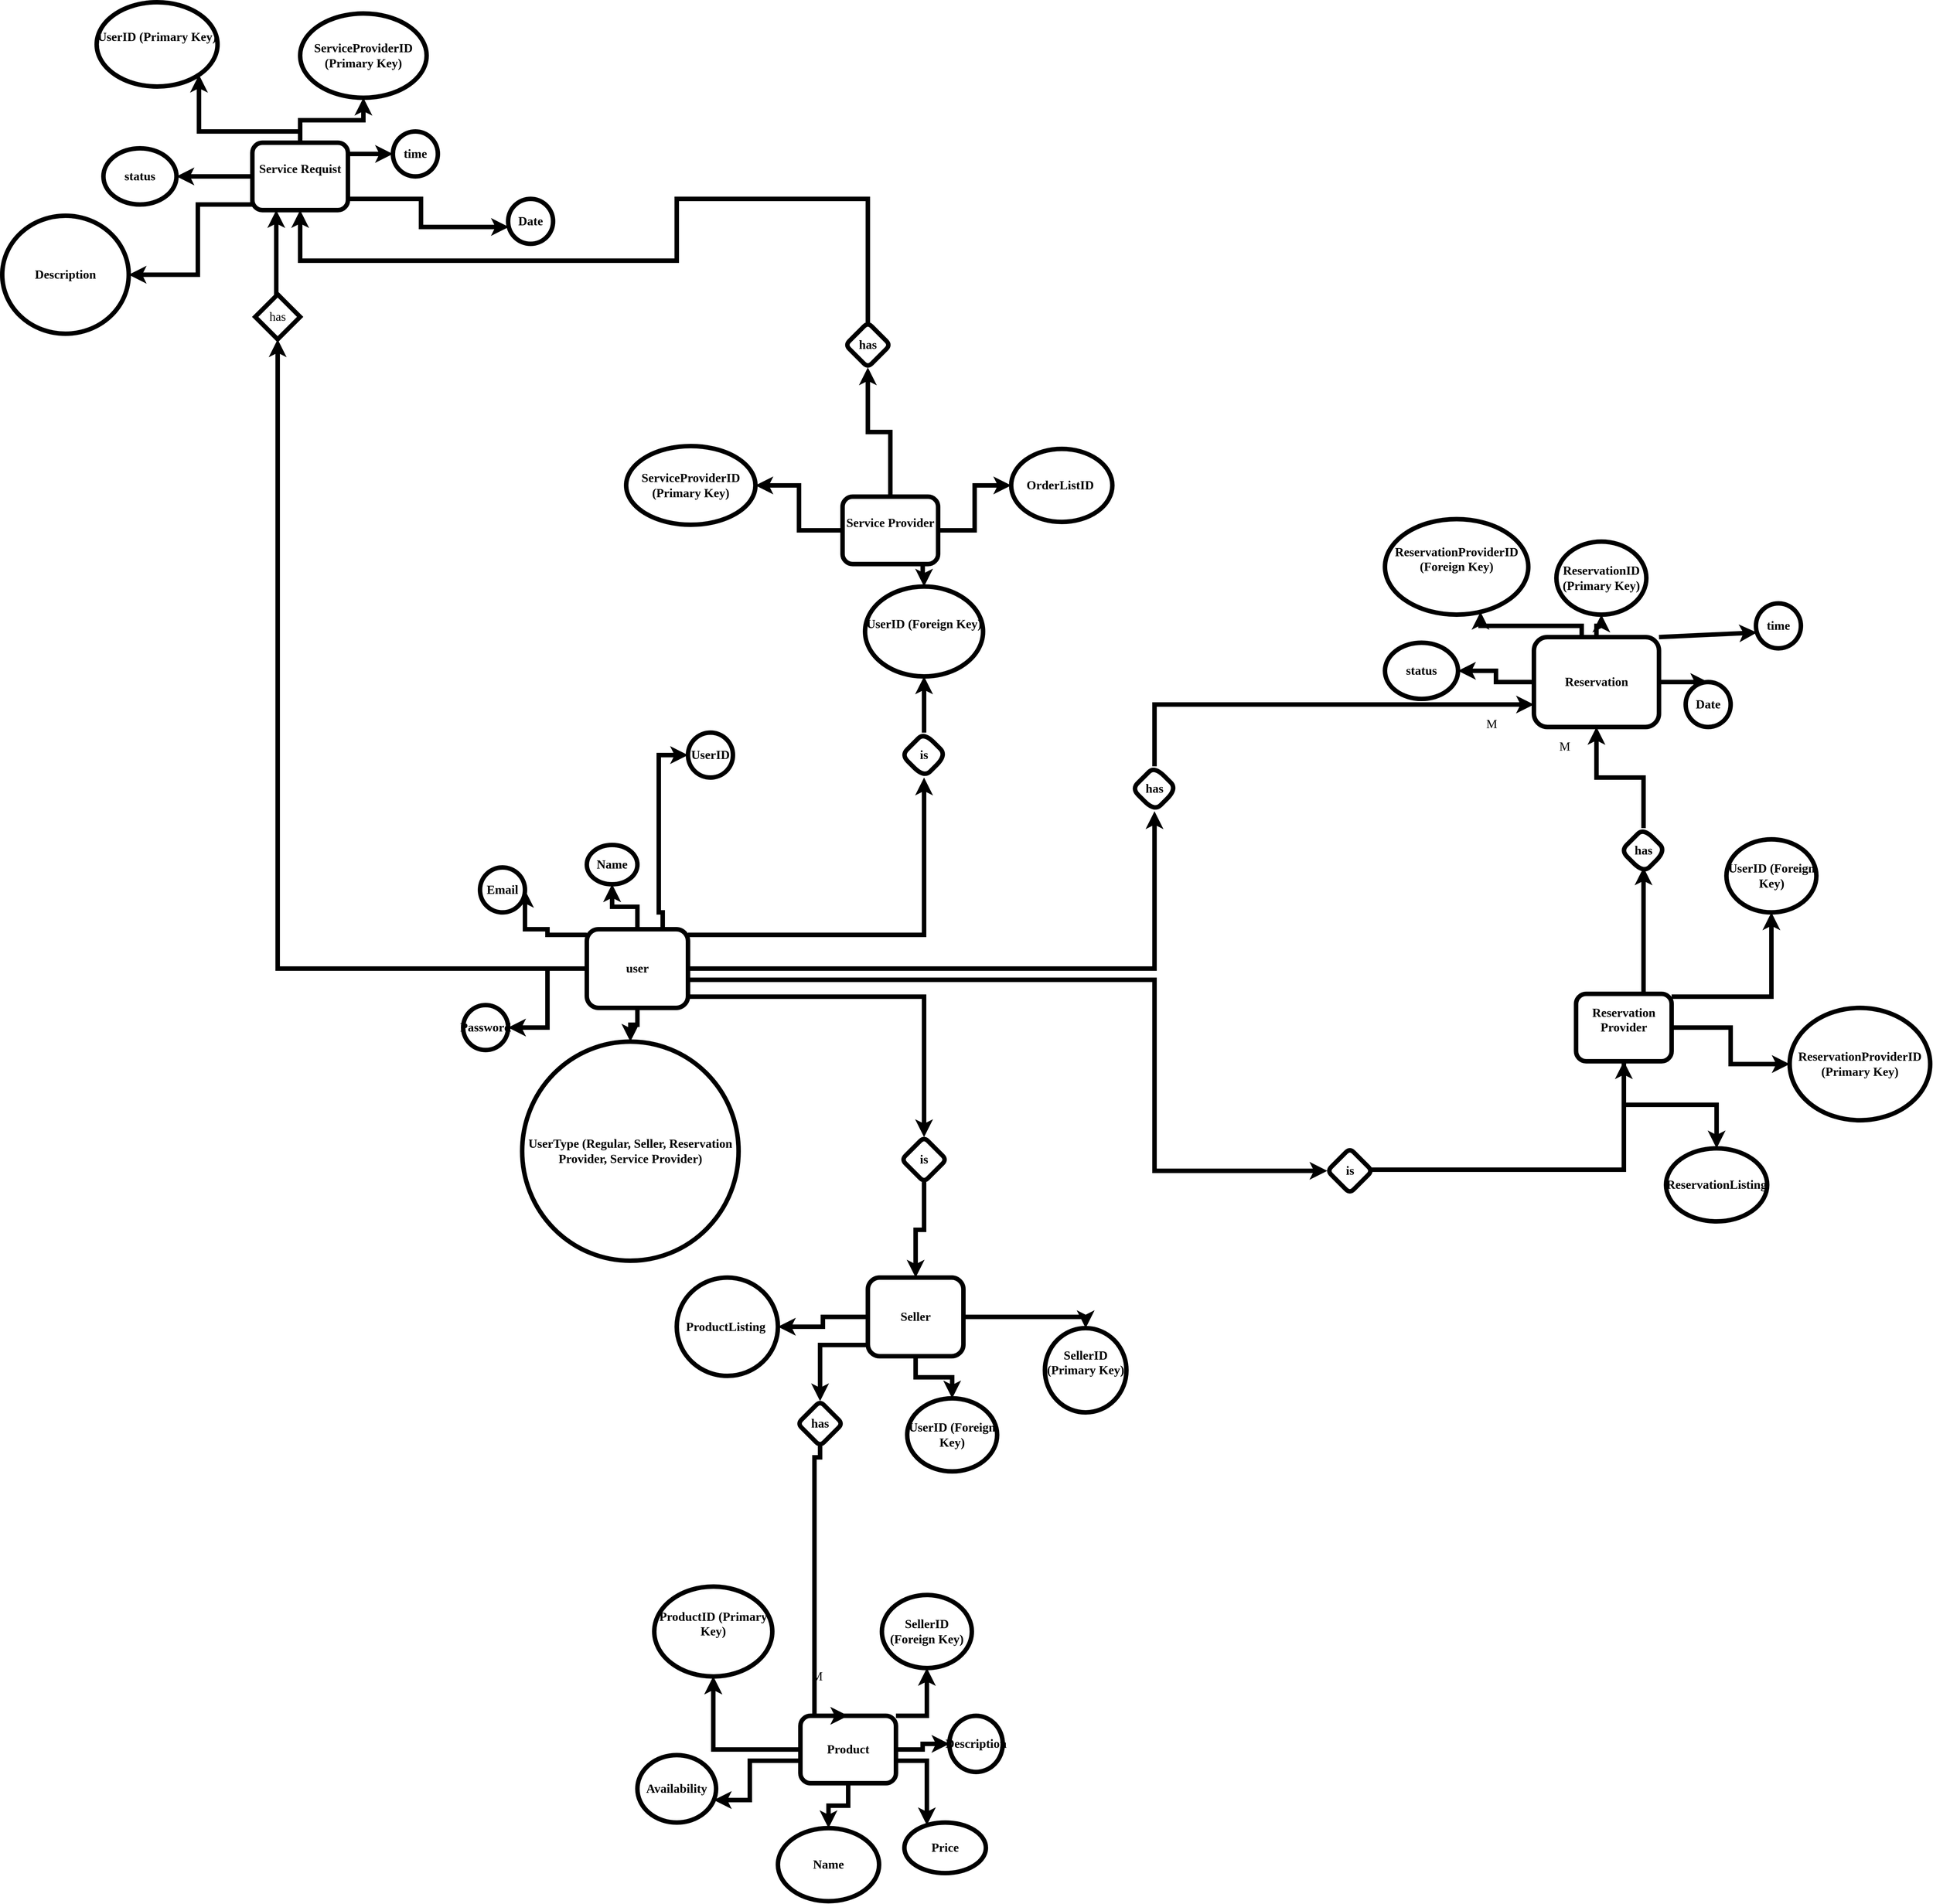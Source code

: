 <mxfile version="20.8.10" type="device"><diagram name="Page-1" id="xcII8iB4j2EotdhRyQEr"><mxGraphModel dx="5175" dy="2673" grid="1" gridSize="10" guides="1" tooltips="1" connect="1" arrows="1" fold="1" page="1" pageScale="1" pageWidth="850" pageHeight="1100" math="0" shadow="0"><root><mxCell id="0"/><mxCell id="1" parent="0"/><mxCell id="7HIXIDwXSFvy_YisXNeG-4" value="" style="edgeStyle=orthogonalEdgeStyle;rounded=0;orthogonalLoop=1;jettySize=auto;html=1;strokeWidth=8;fontSize=22;fontFamily=Times New Roman;fontStyle=1" parent="1" source="7HIXIDwXSFvy_YisXNeG-2" target="7HIXIDwXSFvy_YisXNeG-3" edge="1"><mxGeometry relative="1" as="geometry"/></mxCell><mxCell id="7HIXIDwXSFvy_YisXNeG-8" value="" style="edgeStyle=orthogonalEdgeStyle;rounded=0;orthogonalLoop=1;jettySize=auto;html=1;fontSize=22;strokeWidth=8;fontFamily=Times New Roman;fontStyle=1" parent="1" source="7HIXIDwXSFvy_YisXNeG-2" target="7HIXIDwXSFvy_YisXNeG-7" edge="1"><mxGeometry relative="1" as="geometry"/></mxCell><mxCell id="7HIXIDwXSFvy_YisXNeG-10" value="" style="edgeStyle=orthogonalEdgeStyle;rounded=0;orthogonalLoop=1;jettySize=auto;html=1;fontSize=22;strokeWidth=8;fontFamily=Times New Roman;fontStyle=1" parent="1" source="7HIXIDwXSFvy_YisXNeG-2" target="7HIXIDwXSFvy_YisXNeG-9" edge="1"><mxGeometry relative="1" as="geometry"><Array as="points"><mxPoint x="-1430" y="690"/><mxPoint x="-1430" y="680"/><mxPoint x="-1470" y="680"/></Array></mxGeometry></mxCell><mxCell id="7HIXIDwXSFvy_YisXNeG-13" value="" style="edgeStyle=orthogonalEdgeStyle;rounded=0;orthogonalLoop=1;jettySize=auto;html=1;fontSize=22;strokeWidth=8;fontFamily=Times New Roman;fontStyle=1;exitX=0.75;exitY=0;exitDx=0;exitDy=0;" parent="1" source="7HIXIDwXSFvy_YisXNeG-2" target="7HIXIDwXSFvy_YisXNeG-12" edge="1"><mxGeometry relative="1" as="geometry"><Array as="points"><mxPoint x="-1232" y="650"/><mxPoint x="-1232" y="370"/></Array></mxGeometry></mxCell><mxCell id="7HIXIDwXSFvy_YisXNeG-16" style="edgeStyle=orthogonalEdgeStyle;rounded=0;orthogonalLoop=1;jettySize=auto;html=1;entryX=1;entryY=0.5;entryDx=0;entryDy=0;fontSize=22;strokeWidth=8;fontFamily=Times New Roman;fontStyle=1" parent="1" source="7HIXIDwXSFvy_YisXNeG-2" target="7HIXIDwXSFvy_YisXNeG-14" edge="1"><mxGeometry relative="1" as="geometry"/></mxCell><mxCell id="7HIXIDwXSFvy_YisXNeG-105" value="" style="edgeStyle=orthogonalEdgeStyle;rounded=0;orthogonalLoop=1;jettySize=auto;html=1;strokeWidth=8;fontFamily=Times New Roman;fontSize=22;" parent="1" source="7HIXIDwXSFvy_YisXNeG-2" target="7HIXIDwXSFvy_YisXNeG-104" edge="1"><mxGeometry relative="1" as="geometry"><Array as="points"><mxPoint x="-760" y="690"/><mxPoint x="-760" y="470"/></Array></mxGeometry></mxCell><mxCell id="7HIXIDwXSFvy_YisXNeG-109" value="" style="edgeStyle=orthogonalEdgeStyle;rounded=0;orthogonalLoop=1;jettySize=auto;html=1;strokeWidth=8;fontFamily=Times New Roman;fontSize=22;strokeColor=default;entryX=0;entryY=0.5;entryDx=0;entryDy=0;" parent="1" source="7HIXIDwXSFvy_YisXNeG-2" target="7HIXIDwXSFvy_YisXNeG-108" edge="1"><mxGeometry relative="1" as="geometry"><mxPoint x="-540" y="720" as="targetPoint"/><Array as="points"><mxPoint x="-350" y="770"/><mxPoint x="-350" y="1110"/></Array></mxGeometry></mxCell><mxCell id="7HIXIDwXSFvy_YisXNeG-113" value="" style="edgeStyle=orthogonalEdgeStyle;rounded=0;orthogonalLoop=1;jettySize=auto;html=1;strokeWidth=8;fontFamily=Times New Roman;fontSize=22;" parent="1" source="7HIXIDwXSFvy_YisXNeG-2" target="7HIXIDwXSFvy_YisXNeG-112" edge="1"><mxGeometry relative="1" as="geometry"><Array as="points"><mxPoint x="-760" y="800"/></Array></mxGeometry></mxCell><mxCell id="7HIXIDwXSFvy_YisXNeG-141" value="" style="edgeStyle=orthogonalEdgeStyle;rounded=0;orthogonalLoop=1;jettySize=auto;html=1;strokeColor=default;strokeWidth=8;fontFamily=Times New Roman;fontSize=22;" parent="1" source="7HIXIDwXSFvy_YisXNeG-2" target="7HIXIDwXSFvy_YisXNeG-3" edge="1"><mxGeometry relative="1" as="geometry"/></mxCell><mxCell id="7HIXIDwXSFvy_YisXNeG-142" style="edgeStyle=orthogonalEdgeStyle;rounded=0;orthogonalLoop=1;jettySize=auto;html=1;strokeColor=default;strokeWidth=8;fontFamily=Times New Roman;fontSize=22;" parent="1" source="7HIXIDwXSFvy_YisXNeG-2" target="7HIXIDwXSFvy_YisXNeG-143" edge="1"><mxGeometry relative="1" as="geometry"><mxPoint x="-1580" y="-1010" as="targetPoint"/><Array as="points"><mxPoint x="-1910" y="750"/><mxPoint x="-1910" y="-400"/></Array></mxGeometry></mxCell><mxCell id="7HIXIDwXSFvy_YisXNeG-149" style="edgeStyle=orthogonalEdgeStyle;rounded=0;orthogonalLoop=1;jettySize=auto;html=1;entryX=0.5;entryY=1;entryDx=0;entryDy=0;strokeColor=default;strokeWidth=8;fontFamily=Times New Roman;fontSize=22;" parent="1" source="7HIXIDwXSFvy_YisXNeG-2" target="7HIXIDwXSFvy_YisXNeG-146" edge="1"><mxGeometry relative="1" as="geometry"><Array as="points"><mxPoint x="-350" y="750"/><mxPoint x="-350" y="520"/></Array></mxGeometry></mxCell><mxCell id="7HIXIDwXSFvy_YisXNeG-2" value="&lt;font style=&quot;font-size: 22px;&quot;&gt;user&lt;/font&gt;" style="rounded=1;whiteSpace=wrap;html=1;strokeWidth=8;fontSize=22;fontFamily=Times New Roman;fontStyle=1" parent="1" vertex="1"><mxGeometry x="-1360" y="680" width="180" height="140" as="geometry"/></mxCell><mxCell id="7HIXIDwXSFvy_YisXNeG-3" value="Name" style="ellipse;whiteSpace=wrap;html=1;rounded=1;strokeWidth=8;fontSize=22;fontFamily=Times New Roman;fontStyle=1" parent="1" vertex="1"><mxGeometry x="-1360" y="530" width="90" height="70" as="geometry"/></mxCell><mxCell id="7HIXIDwXSFvy_YisXNeG-7" value="UserType (Regular, Seller, Reservation Provider, Service Provider)" style="ellipse;whiteSpace=wrap;html=1;rounded=1;strokeWidth=8;fontSize=22;fontFamily=Times New Roman;fontStyle=1" parent="1" vertex="1"><mxGeometry x="-1475" y="880" width="385" height="390" as="geometry"/></mxCell><mxCell id="7HIXIDwXSFvy_YisXNeG-9" value="Email" style="ellipse;whiteSpace=wrap;html=1;rounded=1;strokeWidth=8;fontSize=22;fontFamily=Times New Roman;fontStyle=1" parent="1" vertex="1"><mxGeometry x="-1550" y="570" width="80" height="80" as="geometry"/></mxCell><mxCell id="7HIXIDwXSFvy_YisXNeG-12" value="UserID" style="ellipse;whiteSpace=wrap;html=1;rounded=1;strokeWidth=8;fontSize=22;fontFamily=Times New Roman;fontStyle=1" parent="1" vertex="1"><mxGeometry x="-1180" y="330" width="80" height="80" as="geometry"/></mxCell><mxCell id="7HIXIDwXSFvy_YisXNeG-14" value="Password" style="ellipse;whiteSpace=wrap;html=1;rounded=1;fontSize=22;strokeWidth=8;fontFamily=Times New Roman;fontStyle=1" parent="1" vertex="1"><mxGeometry x="-1580" y="815" width="80" height="80" as="geometry"/></mxCell><mxCell id="7HIXIDwXSFvy_YisXNeG-20" value="" style="edgeStyle=orthogonalEdgeStyle;rounded=0;orthogonalLoop=1;jettySize=auto;html=1;fontSize=22;strokeWidth=8;fontFamily=Times New Roman;fontStyle=1" parent="1" source="7HIXIDwXSFvy_YisXNeG-22" target="7HIXIDwXSFvy_YisXNeG-26" edge="1"><mxGeometry relative="1" as="geometry"><Array as="points"><mxPoint x="-560" y="1370"/><mxPoint x="-560" y="1370"/></Array></mxGeometry></mxCell><mxCell id="7HIXIDwXSFvy_YisXNeG-33" value="" style="edgeStyle=orthogonalEdgeStyle;rounded=0;orthogonalLoop=1;jettySize=auto;html=1;fontSize=22;strokeWidth=8;fontFamily=Times New Roman;fontStyle=1" parent="1" source="7HIXIDwXSFvy_YisXNeG-22" target="7HIXIDwXSFvy_YisXNeG-31" edge="1"><mxGeometry relative="1" as="geometry"/></mxCell><mxCell id="7HIXIDwXSFvy_YisXNeG-69" value="" style="edgeStyle=orthogonalEdgeStyle;rounded=0;orthogonalLoop=1;jettySize=auto;html=1;fontSize=22;entryX=0.5;entryY=0;entryDx=0;entryDy=0;strokeWidth=8;fontFamily=Times New Roman;fontStyle=1" parent="1" source="7HIXIDwXSFvy_YisXNeG-22" target="7HIXIDwXSFvy_YisXNeG-70" edge="1"><mxGeometry relative="1" as="geometry"><mxPoint x="-710" y="1500" as="targetPoint"/></mxGeometry></mxCell><mxCell id="7HIXIDwXSFvy_YisXNeG-119" style="edgeStyle=orthogonalEdgeStyle;rounded=0;orthogonalLoop=1;jettySize=auto;html=1;entryX=0.5;entryY=0;entryDx=0;entryDy=0;strokeColor=default;strokeWidth=8;fontFamily=Times New Roman;fontSize=22;" parent="1" source="7HIXIDwXSFvy_YisXNeG-22" target="7HIXIDwXSFvy_YisXNeG-118" edge="1"><mxGeometry relative="1" as="geometry"><Array as="points"><mxPoint x="-945" y="1420"/></Array></mxGeometry></mxCell><mxCell id="7HIXIDwXSFvy_YisXNeG-22" value="&lt;font style=&quot;font-size: 22px;&quot;&gt;Seller&lt;/font&gt;" style="rounded=1;whiteSpace=wrap;html=1;strokeWidth=8;fontSize=22;fontFamily=Times New Roman;fontStyle=1" parent="1" vertex="1"><mxGeometry x="-860" y="1300" width="170" height="140" as="geometry"/></mxCell><mxCell id="7HIXIDwXSFvy_YisXNeG-26" value="&lt;div style=&quot;font-size: 22px;&quot;&gt;SellerID (Primary Key)&lt;/div&gt;&lt;div style=&quot;font-size: 22px;&quot;&gt;&lt;br style=&quot;font-size: 22px;&quot;&gt;&lt;/div&gt;" style="ellipse;whiteSpace=wrap;html=1;rounded=1;strokeWidth=8;fontSize=22;fontFamily=Times New Roman;fontStyle=1" parent="1" vertex="1"><mxGeometry x="-545" y="1390" width="145" height="150" as="geometry"/></mxCell><mxCell id="7HIXIDwXSFvy_YisXNeG-31" value="ProductListing&amp;nbsp;" style="ellipse;whiteSpace=wrap;html=1;fontSize=22;strokeWidth=8;fontFamily=Times New Roman;fontStyle=1" parent="1" vertex="1"><mxGeometry x="-1200" y="1300" width="180" height="175" as="geometry"/></mxCell><mxCell id="7HIXIDwXSFvy_YisXNeG-36" value="" style="edgeStyle=orthogonalEdgeStyle;rounded=0;orthogonalLoop=1;jettySize=auto;html=1;fontSize=22;strokeWidth=8;fontFamily=Times New Roman;fontStyle=1;exitX=1;exitY=0.5;exitDx=0;exitDy=0;" parent="1" source="7HIXIDwXSFvy_YisXNeG-34" target="7HIXIDwXSFvy_YisXNeG-35" edge="1"><mxGeometry relative="1" as="geometry"/></mxCell><mxCell id="7HIXIDwXSFvy_YisXNeG-38" value="" style="edgeStyle=orthogonalEdgeStyle;rounded=0;orthogonalLoop=1;jettySize=auto;html=1;fontSize=22;strokeWidth=8;fontFamily=Times New Roman;fontStyle=1" parent="1" source="7HIXIDwXSFvy_YisXNeG-34" target="7HIXIDwXSFvy_YisXNeG-37" edge="1"><mxGeometry relative="1" as="geometry"><Array as="points"><mxPoint x="747.5" y="800"/></Array></mxGeometry></mxCell><mxCell id="7HIXIDwXSFvy_YisXNeG-40" value="" style="edgeStyle=orthogonalEdgeStyle;rounded=0;orthogonalLoop=1;jettySize=auto;html=1;fontSize=22;strokeWidth=8;fontFamily=Times New Roman;fontStyle=1" parent="1" source="7HIXIDwXSFvy_YisXNeG-34" target="7HIXIDwXSFvy_YisXNeG-39" edge="1"><mxGeometry relative="1" as="geometry"/></mxCell><mxCell id="7HIXIDwXSFvy_YisXNeG-175" style="edgeStyle=orthogonalEdgeStyle;rounded=0;orthogonalLoop=1;jettySize=auto;html=1;strokeColor=default;strokeWidth=8;fontFamily=Times New Roman;fontSize=22;" parent="1" source="7HIXIDwXSFvy_YisXNeG-34" edge="1"><mxGeometry relative="1" as="geometry"><mxPoint x="520" y="570" as="targetPoint"/><Array as="points"><mxPoint x="510" y="839"/><mxPoint x="508" y="839"/></Array></mxGeometry></mxCell><mxCell id="7HIXIDwXSFvy_YisXNeG-34" value="&lt;div style=&quot;font-size: 22px;&quot;&gt;&lt;font style=&quot;font-size: 22px;&quot;&gt;Reservation Provider&lt;/font&gt;&lt;/div&gt;&lt;div style=&quot;font-size: 22px;&quot;&gt;&lt;br style=&quot;font-size: 22px;&quot;&gt;&lt;/div&gt;" style="rounded=1;whiteSpace=wrap;html=1;strokeWidth=8;fontSize=22;fontFamily=Times New Roman;fontStyle=1" parent="1" vertex="1"><mxGeometry x="400" y="795" width="170" height="120" as="geometry"/></mxCell><mxCell id="7HIXIDwXSFvy_YisXNeG-35" value="ReservationProviderID (Primary Key)" style="ellipse;whiteSpace=wrap;html=1;rounded=1;strokeWidth=8;fontSize=22;fontFamily=Times New Roman;fontStyle=1" parent="1" vertex="1"><mxGeometry x="780" y="820" width="250" height="200" as="geometry"/></mxCell><mxCell id="7HIXIDwXSFvy_YisXNeG-37" value="UserID (Foreign Key)" style="ellipse;whiteSpace=wrap;html=1;rounded=1;fontSize=22;strokeWidth=8;fontFamily=Times New Roman;fontStyle=1" parent="1" vertex="1"><mxGeometry x="667.5" y="520" width="160" height="130" as="geometry"/></mxCell><mxCell id="7HIXIDwXSFvy_YisXNeG-39" value="ReservationListing" style="ellipse;whiteSpace=wrap;html=1;rounded=1;fontSize=22;strokeWidth=8;fontFamily=Times New Roman;fontStyle=1" parent="1" vertex="1"><mxGeometry x="560" y="1070" width="180" height="130" as="geometry"/></mxCell><mxCell id="7HIXIDwXSFvy_YisXNeG-41" value="" style="edgeStyle=orthogonalEdgeStyle;rounded=0;orthogonalLoop=1;jettySize=auto;html=1;fontSize=22;strokeWidth=8;fontFamily=Times New Roman;fontStyle=1;exitX=0.839;exitY=1.03;exitDx=0;exitDy=0;exitPerimeter=0;" parent="1" source="7HIXIDwXSFvy_YisXNeG-44" target="7HIXIDwXSFvy_YisXNeG-45" edge="1"><mxGeometry relative="1" as="geometry"/></mxCell><mxCell id="7HIXIDwXSFvy_YisXNeG-42" value="" style="edgeStyle=orthogonalEdgeStyle;rounded=0;orthogonalLoop=1;jettySize=auto;html=1;fontSize=22;strokeWidth=8;fontFamily=Times New Roman;fontStyle=1;exitX=0;exitY=0.5;exitDx=0;exitDy=0;" parent="1" source="7HIXIDwXSFvy_YisXNeG-44" target="7HIXIDwXSFvy_YisXNeG-46" edge="1"><mxGeometry relative="1" as="geometry"/></mxCell><mxCell id="7HIXIDwXSFvy_YisXNeG-43" value="" style="edgeStyle=orthogonalEdgeStyle;rounded=0;orthogonalLoop=1;jettySize=auto;html=1;fontSize=22;strokeWidth=8;fontFamily=Times New Roman;fontStyle=1;exitX=1;exitY=0.5;exitDx=0;exitDy=0;" parent="1" source="7HIXIDwXSFvy_YisXNeG-44" target="7HIXIDwXSFvy_YisXNeG-47" edge="1"><mxGeometry relative="1" as="geometry"/></mxCell><mxCell id="7HIXIDwXSFvy_YisXNeG-139" value="" style="edgeStyle=orthogonalEdgeStyle;rounded=0;orthogonalLoop=1;jettySize=auto;html=1;strokeColor=default;strokeWidth=8;fontFamily=Times New Roman;fontSize=22;" parent="1" source="7HIXIDwXSFvy_YisXNeG-44" target="7HIXIDwXSFvy_YisXNeG-138" edge="1"><mxGeometry relative="1" as="geometry"/></mxCell><mxCell id="7HIXIDwXSFvy_YisXNeG-44" value="&lt;div style=&quot;font-size: 22px;&quot;&gt;&lt;div style=&quot;font-size: 22px;&quot;&gt;Service Provider&lt;/div&gt;&lt;div style=&quot;font-size: 22px;&quot;&gt;&lt;br style=&quot;font-size: 22px;&quot;&gt;&lt;/div&gt;&lt;/div&gt;" style="rounded=1;whiteSpace=wrap;html=1;strokeWidth=8;fontSize=22;fontFamily=Times New Roman;fontStyle=1" parent="1" vertex="1"><mxGeometry x="-905" y="-90" width="170" height="120" as="geometry"/></mxCell><mxCell id="7HIXIDwXSFvy_YisXNeG-45" value="&lt;div style=&quot;font-size: 22px;&quot;&gt;UserID (Foreign Key)&lt;/div&gt;&lt;div style=&quot;font-size: 22px;&quot;&gt;&lt;br style=&quot;font-size: 22px;&quot;&gt;&lt;/div&gt;" style="ellipse;whiteSpace=wrap;html=1;rounded=1;strokeWidth=8;fontSize=22;fontFamily=Times New Roman;fontStyle=1" parent="1" vertex="1"><mxGeometry x="-865" y="70" width="210" height="160" as="geometry"/></mxCell><mxCell id="7HIXIDwXSFvy_YisXNeG-46" value="&lt;div style=&quot;font-size: 22px;&quot;&gt;&lt;br style=&quot;font-size: 22px;&quot;&gt;&lt;/div&gt;&lt;div style=&quot;font-size: 22px;&quot;&gt;ServiceProviderID (Primary Key)&lt;/div&gt;&lt;div style=&quot;font-size: 22px;&quot;&gt;&lt;br style=&quot;font-size: 22px;&quot;&gt;&lt;/div&gt;" style="ellipse;whiteSpace=wrap;html=1;rounded=1;fontSize=22;strokeWidth=8;fontFamily=Times New Roman;fontStyle=1" parent="1" vertex="1"><mxGeometry x="-1290" y="-180" width="230" height="140" as="geometry"/></mxCell><mxCell id="7HIXIDwXSFvy_YisXNeG-47" value="OrderListID&amp;nbsp;" style="ellipse;whiteSpace=wrap;html=1;rounded=1;fontSize=22;strokeWidth=8;fontFamily=Times New Roman;fontStyle=1" parent="1" vertex="1"><mxGeometry x="-605" y="-175" width="180" height="130" as="geometry"/></mxCell><mxCell id="7HIXIDwXSFvy_YisXNeG-49" value="" style="edgeStyle=orthogonalEdgeStyle;rounded=0;orthogonalLoop=1;jettySize=auto;html=1;fontSize=22;strokeWidth=8;fontFamily=Times New Roman;fontStyle=1" parent="1" source="7HIXIDwXSFvy_YisXNeG-52" target="7HIXIDwXSFvy_YisXNeG-53" edge="1"><mxGeometry relative="1" as="geometry"/></mxCell><mxCell id="7HIXIDwXSFvy_YisXNeG-50" value="" style="edgeStyle=orthogonalEdgeStyle;rounded=0;orthogonalLoop=1;jettySize=auto;html=1;fontSize=22;strokeWidth=8;fontFamily=Times New Roman;fontStyle=1" parent="1" source="7HIXIDwXSFvy_YisXNeG-52" target="7HIXIDwXSFvy_YisXNeG-54" edge="1"><mxGeometry relative="1" as="geometry"><Array as="points"><mxPoint x="-755" y="2080"/></Array></mxGeometry></mxCell><mxCell id="7HIXIDwXSFvy_YisXNeG-51" value="" style="edgeStyle=orthogonalEdgeStyle;rounded=0;orthogonalLoop=1;jettySize=auto;html=1;fontSize=22;strokeWidth=8;fontFamily=Times New Roman;fontStyle=1" parent="1" source="7HIXIDwXSFvy_YisXNeG-52" target="7HIXIDwXSFvy_YisXNeG-55" edge="1"><mxGeometry relative="1" as="geometry"/></mxCell><mxCell id="7HIXIDwXSFvy_YisXNeG-57" value="" style="edgeStyle=orthogonalEdgeStyle;rounded=0;orthogonalLoop=1;jettySize=auto;html=1;fontSize=22;strokeWidth=8;fontFamily=Times New Roman;fontStyle=1" parent="1" source="7HIXIDwXSFvy_YisXNeG-52" target="7HIXIDwXSFvy_YisXNeG-56" edge="1"><mxGeometry relative="1" as="geometry"/></mxCell><mxCell id="7HIXIDwXSFvy_YisXNeG-59" value="" style="edgeStyle=orthogonalEdgeStyle;rounded=0;orthogonalLoop=1;jettySize=auto;html=1;fontSize=22;strokeWidth=8;fontFamily=Times New Roman;fontStyle=1" parent="1" source="7HIXIDwXSFvy_YisXNeG-52" target="7HIXIDwXSFvy_YisXNeG-58" edge="1"><mxGeometry relative="1" as="geometry"><Array as="points"><mxPoint x="-755" y="2160"/></Array></mxGeometry></mxCell><mxCell id="7HIXIDwXSFvy_YisXNeG-60" value="" style="edgeStyle=orthogonalEdgeStyle;rounded=0;orthogonalLoop=1;jettySize=auto;html=1;fontSize=22;strokeWidth=8;fontFamily=Times New Roman;fontStyle=1" parent="1" source="7HIXIDwXSFvy_YisXNeG-52" target="7HIXIDwXSFvy_YisXNeG-53" edge="1"><mxGeometry relative="1" as="geometry"/></mxCell><mxCell id="7HIXIDwXSFvy_YisXNeG-61" value="" style="edgeStyle=orthogonalEdgeStyle;rounded=0;orthogonalLoop=1;jettySize=auto;html=1;fontSize=22;strokeWidth=8;fontFamily=Times New Roman;fontStyle=1" parent="1" source="7HIXIDwXSFvy_YisXNeG-52" target="7HIXIDwXSFvy_YisXNeG-53" edge="1"><mxGeometry relative="1" as="geometry"/></mxCell><mxCell id="7HIXIDwXSFvy_YisXNeG-62" value="" style="edgeStyle=orthogonalEdgeStyle;rounded=0;orthogonalLoop=1;jettySize=auto;html=1;fontSize=22;strokeWidth=8;fontFamily=Times New Roman;fontStyle=1" parent="1" source="7HIXIDwXSFvy_YisXNeG-52" target="7HIXIDwXSFvy_YisXNeG-53" edge="1"><mxGeometry relative="1" as="geometry"/></mxCell><mxCell id="7HIXIDwXSFvy_YisXNeG-66" value="" style="edgeStyle=orthogonalEdgeStyle;rounded=0;orthogonalLoop=1;jettySize=auto;html=1;fontSize=22;strokeWidth=8;fontFamily=Times New Roman;fontStyle=1" parent="1" source="7HIXIDwXSFvy_YisXNeG-52" target="7HIXIDwXSFvy_YisXNeG-65" edge="1"><mxGeometry relative="1" as="geometry"><Array as="points"><mxPoint x="-1070" y="2160"/><mxPoint x="-1070" y="2230"/></Array></mxGeometry></mxCell><mxCell id="7HIXIDwXSFvy_YisXNeG-52" value="&lt;div style=&quot;font-size: 22px;&quot;&gt;&lt;div style=&quot;font-size: 22px;&quot;&gt;Product&lt;br style=&quot;font-size: 22px;&quot;&gt;&lt;/div&gt;&lt;/div&gt;" style="rounded=1;whiteSpace=wrap;html=1;strokeWidth=8;fontSize=22;fontFamily=Times New Roman;fontStyle=1" parent="1" vertex="1"><mxGeometry x="-980" y="2080" width="170" height="120" as="geometry"/></mxCell><mxCell id="7HIXIDwXSFvy_YisXNeG-53" value="&lt;div style=&quot;font-size: 22px;&quot;&gt;&lt;div style=&quot;font-size: 22px;&quot;&gt;ProductID (Primary Key)&lt;/div&gt;&lt;/div&gt;&lt;div style=&quot;font-size: 22px;&quot;&gt;&lt;br style=&quot;font-size: 22px;&quot;&gt;&lt;/div&gt;" style="ellipse;whiteSpace=wrap;html=1;rounded=1;strokeWidth=8;fontSize=22;fontFamily=Times New Roman;fontStyle=1" parent="1" vertex="1"><mxGeometry x="-1240" y="1850" width="210" height="160" as="geometry"/></mxCell><mxCell id="7HIXIDwXSFvy_YisXNeG-54" value="&lt;div style=&quot;font-size: 22px;&quot;&gt;&lt;br style=&quot;font-size: 22px;&quot;&gt;&lt;/div&gt;&lt;div style=&quot;font-size: 22px;&quot;&gt;&lt;div style=&quot;font-size: 22px;&quot;&gt;SellerID (Foreign Key)&lt;/div&gt;&lt;/div&gt;&lt;div style=&quot;font-size: 22px;&quot;&gt;&lt;br style=&quot;font-size: 22px;&quot;&gt;&lt;/div&gt;" style="ellipse;whiteSpace=wrap;html=1;rounded=1;fontSize=22;strokeWidth=8;fontFamily=Times New Roman;fontStyle=1" parent="1" vertex="1"><mxGeometry x="-835" y="1865" width="160" height="130" as="geometry"/></mxCell><mxCell id="7HIXIDwXSFvy_YisXNeG-55" value="Name" style="ellipse;whiteSpace=wrap;html=1;rounded=1;fontSize=22;strokeWidth=8;fontFamily=Times New Roman;fontStyle=1" parent="1" vertex="1"><mxGeometry x="-1020" y="2280" width="180" height="130" as="geometry"/></mxCell><mxCell id="7HIXIDwXSFvy_YisXNeG-56" value="Description" style="ellipse;whiteSpace=wrap;html=1;rounded=1;strokeWidth=8;fontSize=22;fontFamily=Times New Roman;fontStyle=1" parent="1" vertex="1"><mxGeometry x="-715" y="2080" width="95" height="100" as="geometry"/></mxCell><mxCell id="7HIXIDwXSFvy_YisXNeG-58" value="Price" style="ellipse;whiteSpace=wrap;html=1;rounded=1;strokeWidth=8;fontSize=22;fontFamily=Times New Roman;fontStyle=1" parent="1" vertex="1"><mxGeometry x="-795" y="2270" width="145" height="90" as="geometry"/></mxCell><mxCell id="7HIXIDwXSFvy_YisXNeG-65" value="Availability" style="ellipse;whiteSpace=wrap;html=1;rounded=1;strokeWidth=8;fontSize=22;fontFamily=Times New Roman;fontStyle=1" parent="1" vertex="1"><mxGeometry x="-1270" y="2150" width="140" height="120" as="geometry"/></mxCell><mxCell id="7HIXIDwXSFvy_YisXNeG-70" value="UserID (Foreign Key)" style="ellipse;whiteSpace=wrap;html=1;rounded=1;fontSize=22;strokeWidth=8;fontFamily=Times New Roman;fontStyle=1" parent="1" vertex="1"><mxGeometry x="-790" y="1515" width="160" height="130" as="geometry"/></mxCell><mxCell id="7HIXIDwXSFvy_YisXNeG-87" value="" style="edgeStyle=orthogonalEdgeStyle;rounded=0;orthogonalLoop=1;jettySize=auto;html=1;fontSize=22;strokeWidth=8;fontFamily=Times New Roman;fontStyle=1" parent="1" source="7HIXIDwXSFvy_YisXNeG-93" target="7HIXIDwXSFvy_YisXNeG-94" edge="1"><mxGeometry relative="1" as="geometry"><Array as="points"><mxPoint x="410" y="140"/><mxPoint x="230" y="140"/></Array></mxGeometry></mxCell><mxCell id="7HIXIDwXSFvy_YisXNeG-88" value="" style="edgeStyle=orthogonalEdgeStyle;rounded=0;orthogonalLoop=1;jettySize=auto;html=1;fontSize=22;strokeWidth=8;fontFamily=Times New Roman;fontStyle=1" parent="1" source="7HIXIDwXSFvy_YisXNeG-93" target="7HIXIDwXSFvy_YisXNeG-95" edge="1"><mxGeometry relative="1" as="geometry"/></mxCell><mxCell id="7HIXIDwXSFvy_YisXNeG-90" value="" style="edgeStyle=orthogonalEdgeStyle;rounded=0;orthogonalLoop=1;jettySize=auto;html=1;fontSize=22;strokeWidth=8;fontFamily=Times New Roman;fontStyle=1" parent="1" source="7HIXIDwXSFvy_YisXNeG-93" target="7HIXIDwXSFvy_YisXNeG-97" edge="1"><mxGeometry relative="1" as="geometry"/></mxCell><mxCell id="7HIXIDwXSFvy_YisXNeG-91" value="" style="edgeStyle=orthogonalEdgeStyle;rounded=0;orthogonalLoop=1;jettySize=auto;html=1;fontSize=22;strokeWidth=8;fontFamily=Times New Roman;fontStyle=1" parent="1" source="7HIXIDwXSFvy_YisXNeG-93" target="7HIXIDwXSFvy_YisXNeG-98" edge="1"><mxGeometry relative="1" as="geometry"><Array as="points"><mxPoint x="625" y="260"/><mxPoint x="625" y="310"/></Array></mxGeometry></mxCell><mxCell id="7HIXIDwXSFvy_YisXNeG-92" value="" style="edgeStyle=orthogonalEdgeStyle;rounded=0;orthogonalLoop=1;jettySize=auto;html=1;fontSize=22;strokeWidth=8;fontFamily=Times New Roman;fontStyle=1" parent="1" source="7HIXIDwXSFvy_YisXNeG-93" target="7HIXIDwXSFvy_YisXNeG-99" edge="1"><mxGeometry relative="1" as="geometry"><Array as="points"><mxPoint x="515" y="180"/><mxPoint x="515" y="180"/></Array></mxGeometry></mxCell><mxCell id="7HIXIDwXSFvy_YisXNeG-93" value="&lt;div style=&quot;font-size: 22px;&quot;&gt;&lt;div style=&quot;font-size: 22px;&quot;&gt;Reservation&lt;br style=&quot;font-size: 22px;&quot;&gt;&lt;/div&gt;&lt;/div&gt;" style="rounded=1;whiteSpace=wrap;html=1;strokeWidth=8;fontSize=22;fontFamily=Times New Roman;fontStyle=1" parent="1" vertex="1"><mxGeometry x="325" y="160" width="222.5" height="160" as="geometry"/></mxCell><mxCell id="7HIXIDwXSFvy_YisXNeG-94" value="&lt;div style=&quot;font-size: 22px;&quot;&gt;&lt;div style=&quot;font-size: 22px;&quot;&gt;ReservationProviderID (Foreign Key)&lt;/div&gt;&lt;/div&gt;&lt;div style=&quot;font-size: 22px;&quot;&gt;&lt;br style=&quot;font-size: 22px;&quot;&gt;&lt;/div&gt;" style="ellipse;whiteSpace=wrap;html=1;rounded=1;strokeWidth=8;fontSize=22;fontFamily=Times New Roman;fontStyle=1" parent="1" vertex="1"><mxGeometry x="60" y="-50" width="255" height="170" as="geometry"/></mxCell><mxCell id="7HIXIDwXSFvy_YisXNeG-95" value="&lt;div style=&quot;font-size: 22px;&quot;&gt;&lt;br style=&quot;font-size: 22px;&quot;&gt;&lt;/div&gt;&lt;div style=&quot;font-size: 22px;&quot;&gt;&lt;div style=&quot;font-size: 22px;&quot;&gt;ReservationID (Primary Key)&lt;/div&gt;&lt;/div&gt;&lt;div style=&quot;font-size: 22px;&quot;&gt;&lt;br style=&quot;font-size: 22px;&quot;&gt;&lt;/div&gt;" style="ellipse;whiteSpace=wrap;html=1;rounded=1;fontSize=22;strokeWidth=8;fontFamily=Times New Roman;fontStyle=1" parent="1" vertex="1"><mxGeometry x="365" y="-10" width="160" height="130" as="geometry"/></mxCell><mxCell id="7HIXIDwXSFvy_YisXNeG-97" value="status" style="ellipse;whiteSpace=wrap;html=1;rounded=1;strokeWidth=8;fontSize=22;fontFamily=Times New Roman;fontStyle=1" parent="1" vertex="1"><mxGeometry x="60" y="170" width="130" height="100" as="geometry"/></mxCell><mxCell id="7HIXIDwXSFvy_YisXNeG-98" value="Date" style="ellipse;whiteSpace=wrap;html=1;rounded=1;strokeWidth=8;fontSize=22;fontFamily=Times New Roman;fontStyle=1" parent="1" vertex="1"><mxGeometry x="595" y="240" width="80" height="80" as="geometry"/></mxCell><mxCell id="7HIXIDwXSFvy_YisXNeG-99" value="time" style="ellipse;whiteSpace=wrap;html=1;rounded=1;strokeWidth=8;fontSize=22;fontFamily=Times New Roman;fontStyle=1" parent="1" vertex="1"><mxGeometry x="720" y="100" width="80" height="80" as="geometry"/></mxCell><mxCell id="7HIXIDwXSFvy_YisXNeG-106" style="edgeStyle=orthogonalEdgeStyle;rounded=0;orthogonalLoop=1;jettySize=auto;html=1;strokeWidth=8;fontFamily=Times New Roman;fontSize=22;" parent="1" source="7HIXIDwXSFvy_YisXNeG-104" target="7HIXIDwXSFvy_YisXNeG-45" edge="1"><mxGeometry relative="1" as="geometry"/></mxCell><mxCell id="7HIXIDwXSFvy_YisXNeG-104" value="is" style="rhombus;whiteSpace=wrap;html=1;fontSize=22;fontFamily=Times New Roman;rounded=1;strokeWidth=8;fontStyle=1;arcSize=50;" parent="1" vertex="1"><mxGeometry x="-800" y="330" width="80" height="80" as="geometry"/></mxCell><mxCell id="7HIXIDwXSFvy_YisXNeG-110" style="edgeStyle=orthogonalEdgeStyle;rounded=0;orthogonalLoop=1;jettySize=auto;html=1;strokeWidth=8;fontFamily=Times New Roman;fontSize=22;" parent="1" source="7HIXIDwXSFvy_YisXNeG-108" target="7HIXIDwXSFvy_YisXNeG-34" edge="1"><mxGeometry relative="1" as="geometry"><Array as="points"><mxPoint x="150" y="1108"/><mxPoint x="150" y="1108"/></Array></mxGeometry></mxCell><mxCell id="7HIXIDwXSFvy_YisXNeG-108" value="is" style="rhombus;whiteSpace=wrap;html=1;fontSize=22;fontFamily=Times New Roman;rounded=1;strokeWidth=8;fontStyle=1;" parent="1" vertex="1"><mxGeometry x="-42.5" y="1070" width="80" height="80" as="geometry"/></mxCell><mxCell id="7HIXIDwXSFvy_YisXNeG-114" style="edgeStyle=orthogonalEdgeStyle;rounded=0;orthogonalLoop=1;jettySize=auto;html=1;entryX=0.5;entryY=0;entryDx=0;entryDy=0;strokeWidth=8;fontFamily=Times New Roman;fontSize=22;" parent="1" source="7HIXIDwXSFvy_YisXNeG-112" target="7HIXIDwXSFvy_YisXNeG-22" edge="1"><mxGeometry relative="1" as="geometry"/></mxCell><mxCell id="7HIXIDwXSFvy_YisXNeG-112" value="is" style="rhombus;whiteSpace=wrap;html=1;fontSize=22;fontFamily=Times New Roman;rounded=1;strokeWidth=8;fontStyle=1;" parent="1" vertex="1"><mxGeometry x="-800" y="1050" width="80" height="80" as="geometry"/></mxCell><mxCell id="7HIXIDwXSFvy_YisXNeG-120" style="edgeStyle=orthogonalEdgeStyle;rounded=0;orthogonalLoop=1;jettySize=auto;html=1;exitX=0.5;exitY=1;exitDx=0;exitDy=0;entryX=0.5;entryY=0;entryDx=0;entryDy=0;strokeColor=default;strokeWidth=8;fontFamily=Times New Roman;fontSize=22;" parent="1" source="7HIXIDwXSFvy_YisXNeG-118" target="7HIXIDwXSFvy_YisXNeG-52" edge="1"><mxGeometry relative="1" as="geometry"><Array as="points"><mxPoint x="-955" y="1620"/></Array></mxGeometry></mxCell><mxCell id="7HIXIDwXSFvy_YisXNeG-118" value="has" style="rhombus;whiteSpace=wrap;html=1;fontSize=22;fontFamily=Times New Roman;rounded=1;strokeWidth=8;fontStyle=1;" parent="1" vertex="1"><mxGeometry x="-985" y="1520" width="80" height="80" as="geometry"/></mxCell><mxCell id="7HIXIDwXSFvy_YisXNeG-122" value="&lt;font style=&quot;font-size: 22px;&quot;&gt;M&lt;/font&gt;" style="text;html=1;strokeColor=none;fillColor=none;align=center;verticalAlign=middle;whiteSpace=wrap;rounded=0;fontSize=22;fontFamily=Times New Roman;strokeWidth=8;" parent="1" vertex="1"><mxGeometry x="-980" y="1995" width="60" height="30" as="geometry"/></mxCell><mxCell id="7HIXIDwXSFvy_YisXNeG-124" value="" style="edgeStyle=orthogonalEdgeStyle;rounded=0;orthogonalLoop=1;jettySize=auto;html=1;fontSize=22;strokeWidth=8;fontFamily=Times New Roman;fontStyle=1" parent="1" source="7HIXIDwXSFvy_YisXNeG-130" target="7HIXIDwXSFvy_YisXNeG-131" edge="1"><mxGeometry relative="1" as="geometry"><Array as="points"><mxPoint x="-1870" y="-740"/><mxPoint x="-2050" y="-740"/></Array></mxGeometry></mxCell><mxCell id="7HIXIDwXSFvy_YisXNeG-125" value="" style="edgeStyle=orthogonalEdgeStyle;rounded=0;orthogonalLoop=1;jettySize=auto;html=1;fontSize=22;strokeWidth=8;fontFamily=Times New Roman;fontStyle=1" parent="1" source="7HIXIDwXSFvy_YisXNeG-130" target="7HIXIDwXSFvy_YisXNeG-132" edge="1"><mxGeometry relative="1" as="geometry"/></mxCell><mxCell id="7HIXIDwXSFvy_YisXNeG-126" value="" style="edgeStyle=orthogonalEdgeStyle;rounded=0;orthogonalLoop=1;jettySize=auto;html=1;fontSize=22;strokeWidth=8;fontFamily=Times New Roman;fontStyle=1;exitX=0;exitY=0.75;exitDx=0;exitDy=0;" parent="1" source="7HIXIDwXSFvy_YisXNeG-130" target="7HIXIDwXSFvy_YisXNeG-133" edge="1"><mxGeometry relative="1" as="geometry"><Array as="points"><mxPoint x="-1955" y="-610"/><mxPoint x="-2052" y="-610"/></Array></mxGeometry></mxCell><mxCell id="7HIXIDwXSFvy_YisXNeG-127" value="" style="edgeStyle=orthogonalEdgeStyle;rounded=0;orthogonalLoop=1;jettySize=auto;html=1;fontSize=22;strokeWidth=8;fontFamily=Times New Roman;fontStyle=1" parent="1" source="7HIXIDwXSFvy_YisXNeG-130" target="7HIXIDwXSFvy_YisXNeG-134" edge="1"><mxGeometry relative="1" as="geometry"/></mxCell><mxCell id="7HIXIDwXSFvy_YisXNeG-128" value="" style="edgeStyle=orthogonalEdgeStyle;rounded=0;orthogonalLoop=1;jettySize=auto;html=1;fontSize=22;strokeWidth=8;fontFamily=Times New Roman;fontStyle=1" parent="1" source="7HIXIDwXSFvy_YisXNeG-130" target="7HIXIDwXSFvy_YisXNeG-135" edge="1"><mxGeometry relative="1" as="geometry"><Array as="points"><mxPoint x="-1655" y="-620"/><mxPoint x="-1655" y="-570"/></Array></mxGeometry></mxCell><mxCell id="7HIXIDwXSFvy_YisXNeG-129" value="" style="edgeStyle=orthogonalEdgeStyle;rounded=0;orthogonalLoop=1;jettySize=auto;html=1;fontSize=22;strokeWidth=8;fontFamily=Times New Roman;fontStyle=1" parent="1" source="7HIXIDwXSFvy_YisXNeG-130" target="7HIXIDwXSFvy_YisXNeG-136" edge="1"><mxGeometry relative="1" as="geometry"><Array as="points"><mxPoint x="-1765" y="-700"/><mxPoint x="-1765" y="-700"/></Array></mxGeometry></mxCell><mxCell id="7HIXIDwXSFvy_YisXNeG-130" value="&lt;div style=&quot;font-size: 22px;&quot;&gt;&lt;div style=&quot;font-size: 22px;&quot;&gt;Service Requist&lt;/div&gt;&lt;div style=&quot;font-size: 22px;&quot;&gt;&lt;br style=&quot;font-size: 22px;&quot;&gt;&lt;/div&gt;&lt;/div&gt;" style="rounded=1;whiteSpace=wrap;html=1;strokeWidth=8;fontSize=22;fontFamily=Times New Roman;fontStyle=1" parent="1" vertex="1"><mxGeometry x="-1955" y="-720" width="170" height="120" as="geometry"/></mxCell><mxCell id="7HIXIDwXSFvy_YisXNeG-131" value="&lt;div style=&quot;font-size: 22px;&quot;&gt;UserID (Primary Key)&lt;/div&gt;&lt;div style=&quot;font-size: 22px;&quot;&gt;&lt;br style=&quot;font-size: 22px;&quot;&gt;&lt;/div&gt;" style="ellipse;whiteSpace=wrap;html=1;rounded=1;strokeWidth=8;fontSize=22;fontFamily=Times New Roman;fontStyle=1" parent="1" vertex="1"><mxGeometry x="-2232" y="-970" width="215" height="150" as="geometry"/></mxCell><mxCell id="7HIXIDwXSFvy_YisXNeG-132" value="&lt;div style=&quot;font-size: 22px;&quot;&gt;&lt;br style=&quot;font-size: 22px;&quot;&gt;&lt;/div&gt;&lt;div style=&quot;font-size: 22px;&quot;&gt;ServiceProviderID (Primary Key)&lt;/div&gt;&lt;div style=&quot;font-size: 22px;&quot;&gt;&lt;br style=&quot;font-size: 22px;&quot;&gt;&lt;/div&gt;" style="ellipse;whiteSpace=wrap;html=1;rounded=1;fontSize=22;strokeWidth=8;fontFamily=Times New Roman;fontStyle=1" parent="1" vertex="1"><mxGeometry x="-1870" y="-950" width="225" height="150" as="geometry"/></mxCell><mxCell id="7HIXIDwXSFvy_YisXNeG-133" value="Description" style="ellipse;whiteSpace=wrap;html=1;rounded=1;fontSize=22;strokeWidth=8;fontFamily=Times New Roman;fontStyle=1" parent="1" vertex="1"><mxGeometry x="-2400" y="-590" width="225" height="210" as="geometry"/></mxCell><mxCell id="7HIXIDwXSFvy_YisXNeG-134" value="status" style="ellipse;whiteSpace=wrap;html=1;rounded=1;strokeWidth=8;fontSize=22;fontFamily=Times New Roman;fontStyle=1" parent="1" vertex="1"><mxGeometry x="-2220" y="-710" width="130" height="100" as="geometry"/></mxCell><mxCell id="7HIXIDwXSFvy_YisXNeG-135" value="Date" style="ellipse;whiteSpace=wrap;html=1;rounded=1;strokeWidth=8;fontSize=22;fontFamily=Times New Roman;fontStyle=1" parent="1" vertex="1"><mxGeometry x="-1500" y="-620" width="80" height="80" as="geometry"/></mxCell><mxCell id="7HIXIDwXSFvy_YisXNeG-136" value="time" style="ellipse;whiteSpace=wrap;html=1;rounded=1;strokeWidth=8;fontSize=22;fontFamily=Times New Roman;fontStyle=1" parent="1" vertex="1"><mxGeometry x="-1705" y="-740" width="80" height="80" as="geometry"/></mxCell><mxCell id="7HIXIDwXSFvy_YisXNeG-140" style="edgeStyle=orthogonalEdgeStyle;rounded=0;orthogonalLoop=1;jettySize=auto;html=1;entryX=0.5;entryY=1;entryDx=0;entryDy=0;strokeColor=default;strokeWidth=8;fontFamily=Times New Roman;fontSize=22;" parent="1" source="7HIXIDwXSFvy_YisXNeG-138" target="7HIXIDwXSFvy_YisXNeG-130" edge="1"><mxGeometry relative="1" as="geometry"><Array as="points"><mxPoint x="-860" y="-620"/><mxPoint x="-1200" y="-620"/><mxPoint x="-1200" y="-510"/><mxPoint x="-1870" y="-510"/></Array></mxGeometry></mxCell><mxCell id="7HIXIDwXSFvy_YisXNeG-138" value="has" style="rhombus;whiteSpace=wrap;html=1;fontSize=22;fontFamily=Times New Roman;rounded=1;strokeWidth=8;fontStyle=1;" parent="1" vertex="1"><mxGeometry x="-900" y="-400" width="80" height="80" as="geometry"/></mxCell><mxCell id="7HIXIDwXSFvy_YisXNeG-144" style="edgeStyle=orthogonalEdgeStyle;rounded=0;orthogonalLoop=1;jettySize=auto;html=1;entryX=0.25;entryY=1;entryDx=0;entryDy=0;strokeColor=default;strokeWidth=8;fontFamily=Times New Roman;fontSize=22;" parent="1" source="7HIXIDwXSFvy_YisXNeG-143" target="7HIXIDwXSFvy_YisXNeG-130" edge="1"><mxGeometry relative="1" as="geometry"><Array as="points"><mxPoint x="-1912" y="-400"/></Array></mxGeometry></mxCell><mxCell id="7HIXIDwXSFvy_YisXNeG-143" value="has" style="rhombus;whiteSpace=wrap;html=1;strokeWidth=8;fontFamily=Times New Roman;fontSize=22;" parent="1" vertex="1"><mxGeometry x="-1950" y="-450" width="80" height="80" as="geometry"/></mxCell><mxCell id="7HIXIDwXSFvy_YisXNeG-177" style="edgeStyle=orthogonalEdgeStyle;rounded=0;orthogonalLoop=1;jettySize=auto;html=1;entryX=0;entryY=0.75;entryDx=0;entryDy=0;strokeColor=default;strokeWidth=8;fontFamily=Times New Roman;fontSize=22;" parent="1" source="7HIXIDwXSFvy_YisXNeG-146" target="7HIXIDwXSFvy_YisXNeG-93" edge="1"><mxGeometry relative="1" as="geometry"><Array as="points"><mxPoint x="-350" y="280"/></Array></mxGeometry></mxCell><mxCell id="7HIXIDwXSFvy_YisXNeG-146" value="has" style="rhombus;whiteSpace=wrap;html=1;fontSize=22;fontFamily=Times New Roman;rounded=1;strokeWidth=8;fontStyle=1;arcSize=50;" parent="1" vertex="1"><mxGeometry x="-390" y="390" width="80" height="80" as="geometry"/></mxCell><mxCell id="7HIXIDwXSFvy_YisXNeG-178" style="edgeStyle=orthogonalEdgeStyle;rounded=0;orthogonalLoop=1;jettySize=auto;html=1;exitX=0.5;exitY=0;exitDx=0;exitDy=0;entryX=0.5;entryY=1;entryDx=0;entryDy=0;strokeColor=default;strokeWidth=8;fontFamily=Times New Roman;fontSize=22;" parent="1" source="7HIXIDwXSFvy_YisXNeG-169" target="7HIXIDwXSFvy_YisXNeG-93" edge="1"><mxGeometry relative="1" as="geometry"/></mxCell><mxCell id="7HIXIDwXSFvy_YisXNeG-169" value="has" style="rhombus;whiteSpace=wrap;html=1;fontSize=22;fontFamily=Times New Roman;rounded=1;strokeWidth=8;fontStyle=1;arcSize=50;" parent="1" vertex="1"><mxGeometry x="480" y="500" width="80" height="80" as="geometry"/></mxCell><mxCell id="7HIXIDwXSFvy_YisXNeG-179" value="&lt;font style=&quot;font-size: 22px;&quot;&gt;M&lt;/font&gt;" style="text;html=1;strokeColor=none;fillColor=none;align=center;verticalAlign=middle;whiteSpace=wrap;rounded=0;fontSize=22;fontFamily=Times New Roman;strokeWidth=8;" parent="1" vertex="1"><mxGeometry x="220" y="300" width="60" height="30" as="geometry"/></mxCell><mxCell id="7HIXIDwXSFvy_YisXNeG-180" value="&lt;font style=&quot;font-size: 22px;&quot;&gt;M&lt;/font&gt;" style="text;html=1;strokeColor=none;fillColor=none;align=center;verticalAlign=middle;whiteSpace=wrap;rounded=0;fontSize=22;fontFamily=Times New Roman;strokeWidth=8;" parent="1" vertex="1"><mxGeometry x="350" y="340" width="60" height="30" as="geometry"/></mxCell></root></mxGraphModel></diagram></mxfile>